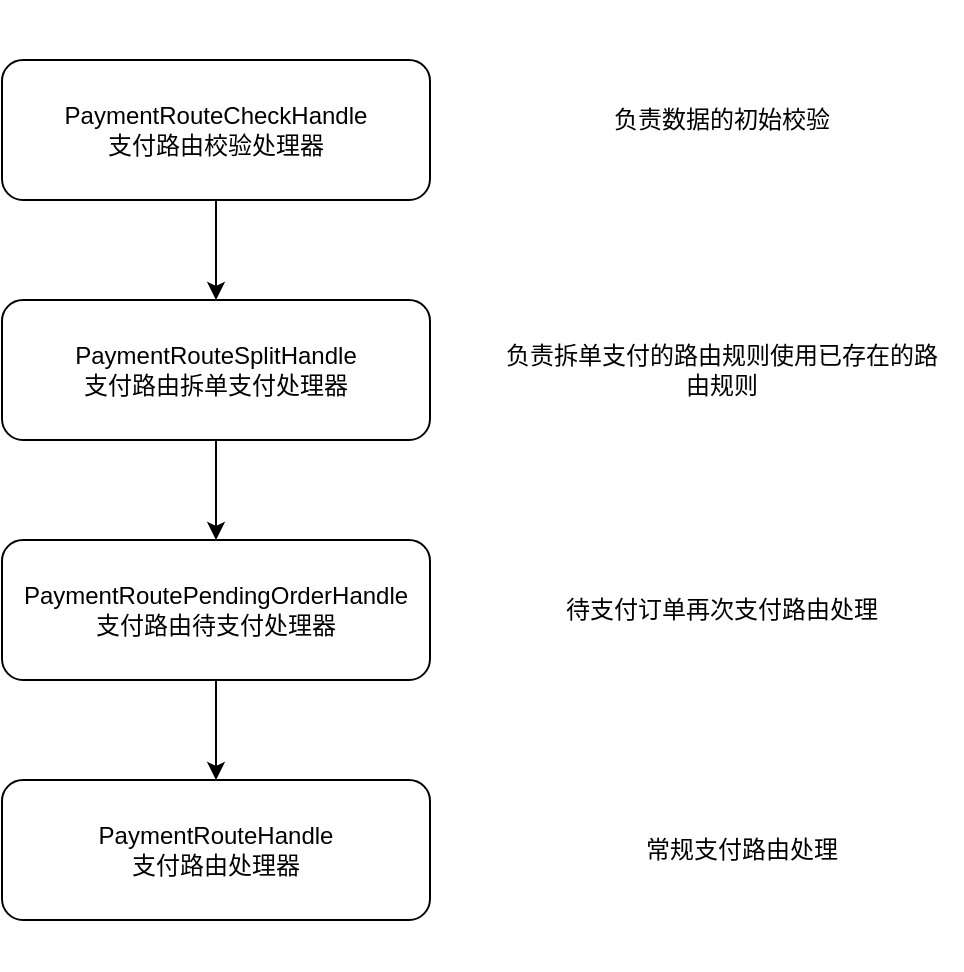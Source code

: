 <mxfile version="24.4.13" type="github">
  <diagram id="C5RBs43oDa-KdzZeNtuy" name="Page-1">
    <mxGraphModel dx="1146" dy="616" grid="1" gridSize="10" guides="1" tooltips="1" connect="1" arrows="1" fold="1" page="1" pageScale="1" pageWidth="827" pageHeight="1169" math="0" shadow="0">
      <root>
        <mxCell id="WIyWlLk6GJQsqaUBKTNV-0" />
        <mxCell id="WIyWlLk6GJQsqaUBKTNV-1" parent="WIyWlLk6GJQsqaUBKTNV-0" />
        <mxCell id="j1xwne1TtUJr2UDmbcfq-5" style="edgeStyle=orthogonalEdgeStyle;rounded=0;orthogonalLoop=1;jettySize=auto;html=1;exitX=0.5;exitY=1;exitDx=0;exitDy=0;" edge="1" parent="WIyWlLk6GJQsqaUBKTNV-1" source="j1xwne1TtUJr2UDmbcfq-0" target="j1xwne1TtUJr2UDmbcfq-1">
          <mxGeometry relative="1" as="geometry" />
        </mxCell>
        <mxCell id="j1xwne1TtUJr2UDmbcfq-0" value="PaymentRouteCheckHandle&lt;div&gt;支付路由校验处理器&lt;/div&gt;" style="rounded=1;whiteSpace=wrap;html=1;" vertex="1" parent="WIyWlLk6GJQsqaUBKTNV-1">
          <mxGeometry x="260" y="80" width="214" height="70" as="geometry" />
        </mxCell>
        <mxCell id="j1xwne1TtUJr2UDmbcfq-6" style="edgeStyle=orthogonalEdgeStyle;rounded=0;orthogonalLoop=1;jettySize=auto;html=1;exitX=0.5;exitY=1;exitDx=0;exitDy=0;" edge="1" parent="WIyWlLk6GJQsqaUBKTNV-1" source="j1xwne1TtUJr2UDmbcfq-1">
          <mxGeometry relative="1" as="geometry">
            <mxPoint x="367" y="320" as="targetPoint" />
          </mxGeometry>
        </mxCell>
        <mxCell id="j1xwne1TtUJr2UDmbcfq-1" value="PaymentRouteSplitHandle&lt;div&gt;支付路由拆单支付处理器&lt;/div&gt;" style="rounded=1;whiteSpace=wrap;html=1;" vertex="1" parent="WIyWlLk6GJQsqaUBKTNV-1">
          <mxGeometry x="260" y="200" width="214" height="70" as="geometry" />
        </mxCell>
        <mxCell id="j1xwne1TtUJr2UDmbcfq-8" style="edgeStyle=orthogonalEdgeStyle;rounded=0;orthogonalLoop=1;jettySize=auto;html=1;exitX=0.5;exitY=1;exitDx=0;exitDy=0;" edge="1" parent="WIyWlLk6GJQsqaUBKTNV-1" source="j1xwne1TtUJr2UDmbcfq-3" target="j1xwne1TtUJr2UDmbcfq-4">
          <mxGeometry relative="1" as="geometry" />
        </mxCell>
        <mxCell id="j1xwne1TtUJr2UDmbcfq-3" value="PaymentRoutePendingOrderHandle&lt;div&gt;支付路由待支付处理器&lt;/div&gt;" style="rounded=1;whiteSpace=wrap;html=1;" vertex="1" parent="WIyWlLk6GJQsqaUBKTNV-1">
          <mxGeometry x="260" y="320" width="214" height="70" as="geometry" />
        </mxCell>
        <mxCell id="j1xwne1TtUJr2UDmbcfq-4" value="PaymentRouteHandle&lt;div&gt;支付路由处理器&lt;/div&gt;" style="rounded=1;whiteSpace=wrap;html=1;" vertex="1" parent="WIyWlLk6GJQsqaUBKTNV-1">
          <mxGeometry x="260" y="440" width="214" height="70" as="geometry" />
        </mxCell>
        <mxCell id="j1xwne1TtUJr2UDmbcfq-9" value="负责数据的初始校验" style="text;html=1;align=center;verticalAlign=middle;whiteSpace=wrap;rounded=0;" vertex="1" parent="WIyWlLk6GJQsqaUBKTNV-1">
          <mxGeometry x="510" y="50" width="220" height="120" as="geometry" />
        </mxCell>
        <mxCell id="j1xwne1TtUJr2UDmbcfq-10" value="负责拆单支付的路由规则使用已存在的路由规则" style="text;html=1;align=center;verticalAlign=middle;whiteSpace=wrap;rounded=0;" vertex="1" parent="WIyWlLk6GJQsqaUBKTNV-1">
          <mxGeometry x="510" y="175" width="220" height="120" as="geometry" />
        </mxCell>
        <mxCell id="j1xwne1TtUJr2UDmbcfq-12" value="待支付订单再次支付路由处理" style="text;html=1;align=center;verticalAlign=middle;whiteSpace=wrap;rounded=0;" vertex="1" parent="WIyWlLk6GJQsqaUBKTNV-1">
          <mxGeometry x="510" y="295" width="220" height="120" as="geometry" />
        </mxCell>
        <mxCell id="j1xwne1TtUJr2UDmbcfq-13" value="常规支付路由处理" style="text;html=1;align=center;verticalAlign=middle;whiteSpace=wrap;rounded=0;" vertex="1" parent="WIyWlLk6GJQsqaUBKTNV-1">
          <mxGeometry x="520" y="415" width="220" height="120" as="geometry" />
        </mxCell>
      </root>
    </mxGraphModel>
  </diagram>
</mxfile>
